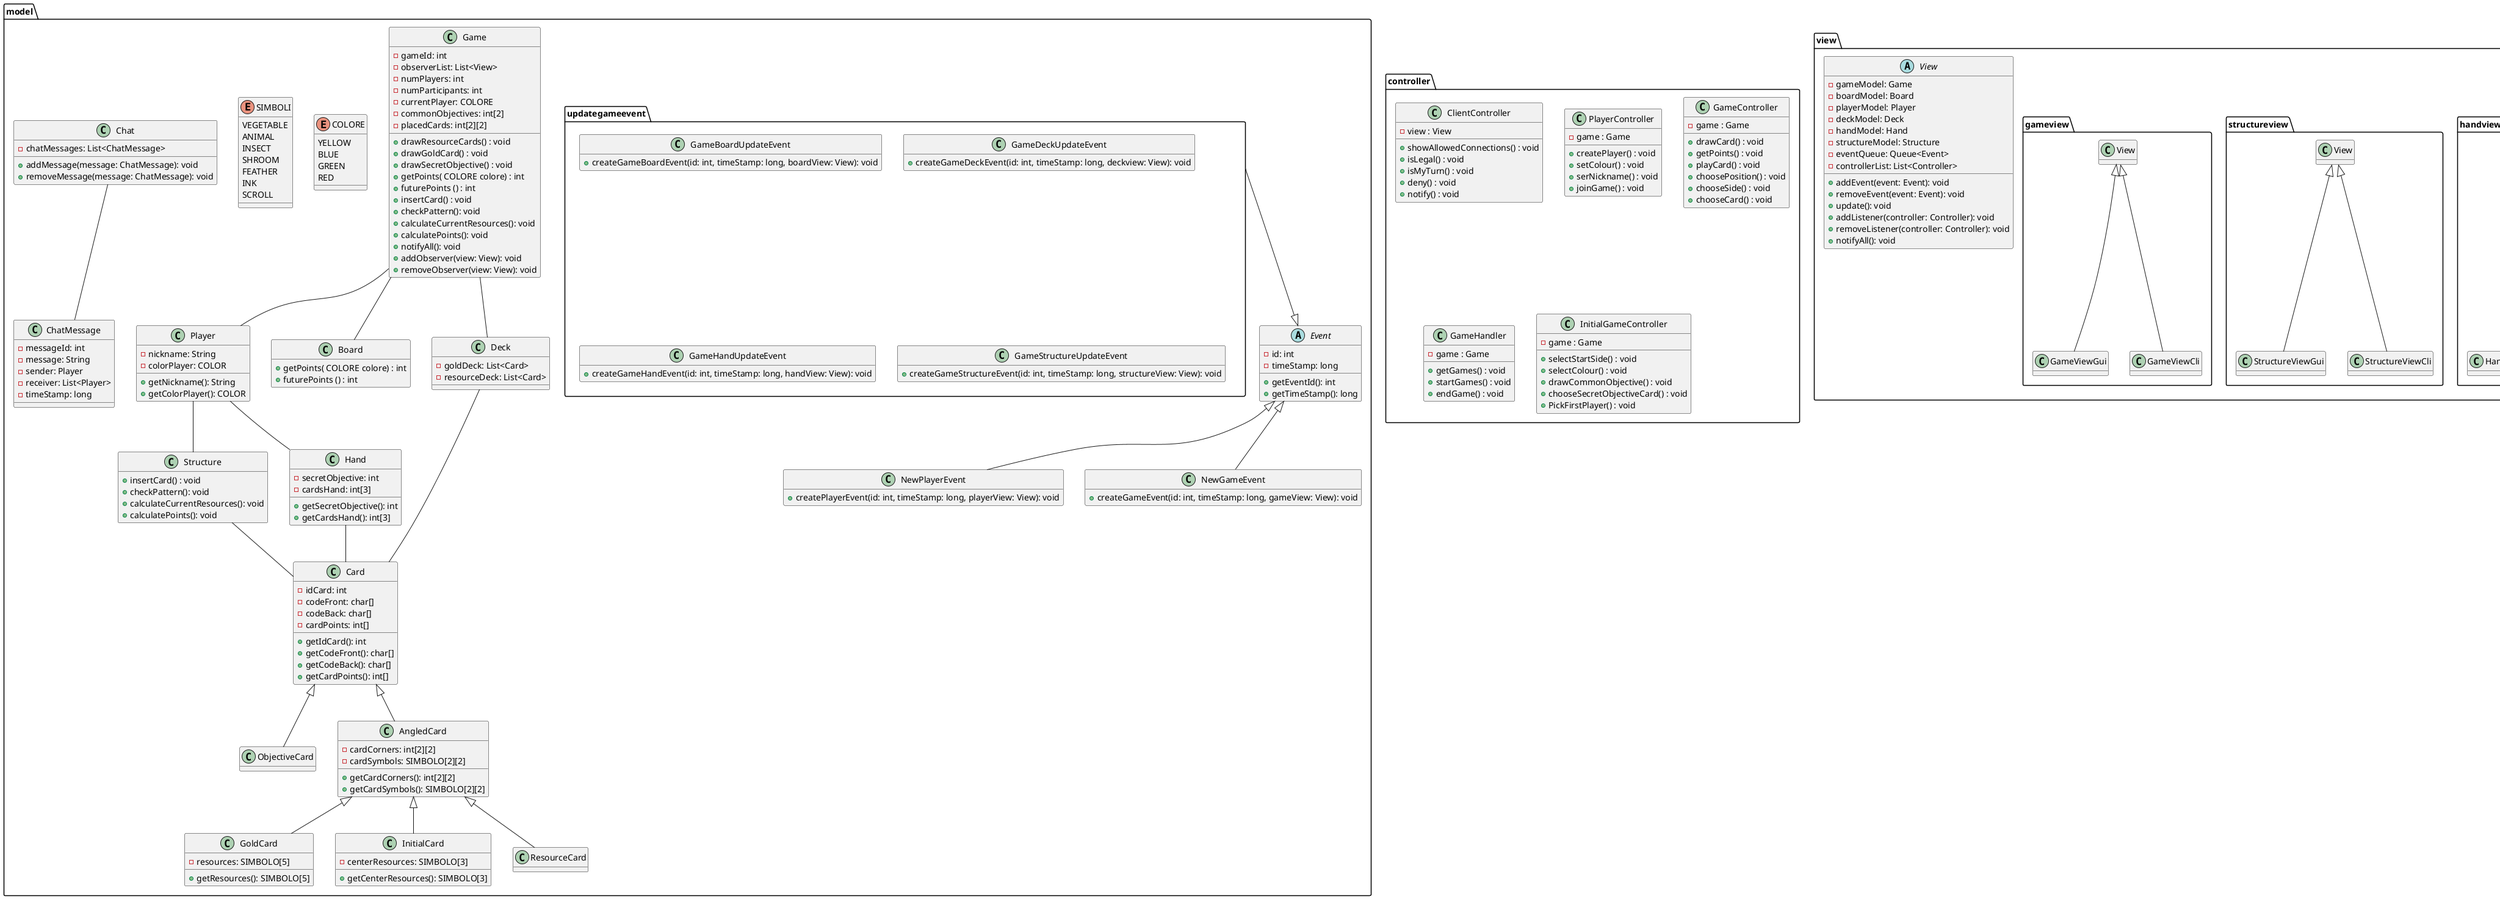 @startuml uml

hide empty fields

'TODO: '
'1. Enumerazione simboli e colori '
'2. frecce di composizione per struttura - carte '
'3. metodi Game '
'4. tutto controller '
'5. come inserire, cosa inserire per la view '
'6. inserire network? '

package model {

    class Game {
        - gameId: int
        - observerList: List<View>
        - numPlayers: int
        - numParticipants: int
        '- ?StadioGioco
        - currentPlayer: COLORE
        '?Board con dizionario colore punteggio
        'check sull'istanza array
        - commonObjectives: int[2]
        - placedCards: int[2][2]

        'General'

        'Initial'
        + drawResourceCards() : void
        + drawGoldCard() : void
        + drawSecretObjective() : void
        'Board'
        + getPoints( COLORE colore) : int
        + futurePoints () : int
        'Structure'
        + insertCard() : void
        + checkPattern(): void
        + calculateCurrentResources(): void
        + calculatePoints(): void
        + notifyAll(): void
        + addObserver(view: View): void
        + removeObserver(view: View): void
    }

    class Player {
        - nickname: String
        - colorPlayer: COLOR

        + getNickname(): String
        + getColorPlayer(): COLOR
    }

    class Board {
        + getPoints( COLORE colore) : int
        + futurePoints () : int
    }

    class Card {
        'colore lo codifichiam nell'id? o lo salviamo in una var?
        - idCard: int
        - codeFront: char[]
        - codeBack: char[]
        - cardPoints: int[]

        + getIdCard(): int
        + getCodeFront(): char[]
        + getCodeBack(): char[]
        + getCardPoints(): int[]
    }

    class ObjectiveCard extends Card {
        'tipo dell'obiettivo con enum? o codificato?'
        'non chiarissimo come caratterizzare l'obiettivo'
    }

    class AngledCard extends Card {
        - cardCorners: int[2][2]
        'decidere valore di default per corner non presente, corner presente non collegato, Id/puntatore carrta'
        - cardSymbols: SIMBOLO[2][2]

        + getCardCorners(): int[2][2]
        + getCardSymbols(): SIMBOLO[2][2]
    }

    class GoldCard extends AngledCard {
        - resources: SIMBOLO[5]
        'tipo ^ da capire'
        'caratterizzare tipo obiettivo'

        + getResources(): SIMBOLO[5]
    }

    class InitialCard extends AngledCard {
        - centerResources: SIMBOLO[3]
        'tipo da capire'

        + getCenterResources(): SIMBOLO[3]
    }

    class ResourceCard extends AngledCard {}

    class Structure {
        + insertCard() : void
        + checkPattern(): void
        + calculateCurrentResources(): void
        + calculatePoints(): void
    }

    class Deck {
        'check sul tipo dinamico statico'
        - goldDeck: List<Card>
        - resourceDeck: List<Card>
    }

    class Hand {
        - secretObjective: int
        - cardsHand: int[3]

        + getSecretObjective(): int
        + getCardsHand(): int[3]
    }

    enum COLORE {
        YELLOW
        BLUE
        GREEN
        RED
    }

    enum SIMBOLI {
        VEGETABLE
        ANIMAL
        INSECT
        SHROOM
        FEATHER
        INK
        SCROLL
    }

    abstract class Event {
        - id: int
        - timeStamp: long
        + getEventId(): int
        + getTimeStamp(): long
    }

    class NewPlayerEvent extends Event{
        + createPlayerEvent(id: int, timeStamp: long, playerView: View): void
    }

    class NewGameEvent extends Event{
        + createGameEvent(id: int, timeStamp: long, gameView: View): void
    }

    package updategameevent {
        class GameBoardUpdateEvent {
            + createGameBoardEvent(id: int, timeStamp: long, boardView: View): void
        }

        class GameDeckUpdateEvent {
            + createGameDeckEvent(id: int, timeStamp: long, deckview: View): void
        }

        class GameHandUpdateEvent {
            + createGameHandEvent(id: int, timeStamp: long, handView: View): void
        }

        class GameStructureUpdateEvent {
            + createGameStructureEvent(id: int, timeStamp: long, structureView: View): void
        }
    }

    class ChatMessage {
        - messageId: int
        - message: String
        - sender: Player
        - receiver: List<Player>
        - timeStamp: long
    }

    class Chat {
        - chatMessages: List<ChatMessage>
        + addMessage(message: ChatMessage): void
        + removeMessage(message: ChatMessage): void
    }
}

package controller {

    class ClientController {
        - view : View
        + showAllowedConnections() : void
        + isLegal() : void
        + isMyTurn() : void
        + deny() : void
        + notify() : void
    }

    class PlayerController {
        - game : Game
        + createPlayer() : void
        + setColour() : void
        + serNickname() : void
        + joinGame() : void
    }

    class GameController {
        - game : Game
        + drawCard() : void
        + getPoints() : void
        + playCard() : void
        + choosePosition() : void
        + chooseSide() : void
        + chooseCard() : void
    }

    class GameHandler {
        - game : Game
        + getGames() : void
        + startGames() : void
        + endGame() : void
    }

    class InitialGameController {
        - game : Game
        + selectStartSide() : void
        + selectColour() : void
        + drawCommonObjective() : void
        + chooseSecretObjectiveCard() : void
        + PickFirstPlayer() : void
    }
}

package view {
    abstract View {
        - gameModel: Game
        - boardModel: Board
        - playerModel: Player
        - deckModel: Deck
        - handModel: Hand
        - structureModel: Structure
        - eventQueue: Queue<Event>
        - controllerList: List<Controller>
        + addEvent(event: Event): void
        + removeEvent(event: Event): void
        + update(): void
        + addListener(controller: Controller): void
        + removeListener(controller: Controller): void
        + notifyAll(): void
    }

    package boardview {
        class BoardViewGui extends View {}
        class BoardViewCli extends View {}
    }

    package playerview {
        class PlayerViewGui extends View {}
        class PlayerViewCli extends View {}
    }

    package deckview {
        class DeckViewGui extends View {}
        class DeckViewCli extends View {}
    }

    package handview {
        class HandViewGui extends View {}
        class HandViewCli extends View {}
    }

    package structureview {
        class StructureViewGui extends View {}
        class StructureViewCli extends View {}
    }

    package gameview {
        class GameViewGui extends View {}
        class GameViewCli extends View {}
    }
}

Game -- Player
Game -- Deck
Game -- Board
Deck -- Card
Player -- Hand
Player -- Structure
Structure -- Card
Hand -- Card

Chat -- ChatMessage

updategameevent --|> Event

@enduml